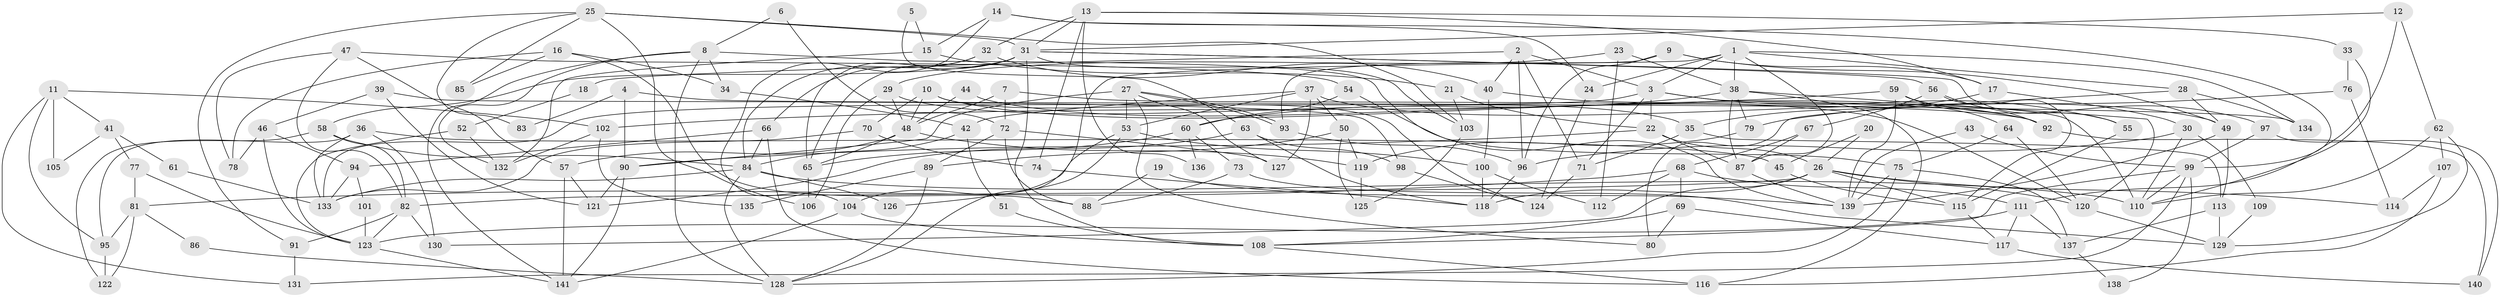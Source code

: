 // Generated by graph-tools (version 1.1) at 2025/02/03/09/25 03:02:11]
// undirected, 141 vertices, 282 edges
graph export_dot {
graph [start="1"]
  node [color=gray90,style=filled];
  1;
  2;
  3;
  4;
  5;
  6;
  7;
  8;
  9;
  10;
  11;
  12;
  13;
  14;
  15;
  16;
  17;
  18;
  19;
  20;
  21;
  22;
  23;
  24;
  25;
  26;
  27;
  28;
  29;
  30;
  31;
  32;
  33;
  34;
  35;
  36;
  37;
  38;
  39;
  40;
  41;
  42;
  43;
  44;
  45;
  46;
  47;
  48;
  49;
  50;
  51;
  52;
  53;
  54;
  55;
  56;
  57;
  58;
  59;
  60;
  61;
  62;
  63;
  64;
  65;
  66;
  67;
  68;
  69;
  70;
  71;
  72;
  73;
  74;
  75;
  76;
  77;
  78;
  79;
  80;
  81;
  82;
  83;
  84;
  85;
  86;
  87;
  88;
  89;
  90;
  91;
  92;
  93;
  94;
  95;
  96;
  97;
  98;
  99;
  100;
  101;
  102;
  103;
  104;
  105;
  106;
  107;
  108;
  109;
  110;
  111;
  112;
  113;
  114;
  115;
  116;
  117;
  118;
  119;
  120;
  121;
  122;
  123;
  124;
  125;
  126;
  127;
  128;
  129;
  130;
  131;
  132;
  133;
  134;
  135;
  136;
  137;
  138;
  139;
  140;
  141;
  1 -- 38;
  1 -- 3;
  1 -- 24;
  1 -- 28;
  1 -- 87;
  1 -- 128;
  1 -- 134;
  2 -- 3;
  2 -- 71;
  2 -- 18;
  2 -- 40;
  2 -- 96;
  3 -- 133;
  3 -- 110;
  3 -- 22;
  3 -- 55;
  3 -- 71;
  4 -- 90;
  4 -- 134;
  4 -- 83;
  5 -- 15;
  5 -- 63;
  6 -- 72;
  6 -- 8;
  7 -- 92;
  7 -- 48;
  7 -- 72;
  8 -- 128;
  8 -- 141;
  8 -- 34;
  8 -- 132;
  8 -- 139;
  9 -- 93;
  9 -- 49;
  9 -- 17;
  9 -- 96;
  10 -- 124;
  10 -- 48;
  10 -- 70;
  10 -- 92;
  11 -- 102;
  11 -- 131;
  11 -- 41;
  11 -- 95;
  11 -- 105;
  12 -- 31;
  12 -- 111;
  12 -- 62;
  13 -- 17;
  13 -- 31;
  13 -- 32;
  13 -- 33;
  13 -- 74;
  13 -- 136;
  14 -- 104;
  14 -- 24;
  14 -- 15;
  14 -- 99;
  15 -- 21;
  15 -- 132;
  16 -- 34;
  16 -- 88;
  16 -- 78;
  16 -- 85;
  17 -- 30;
  17 -- 35;
  18 -- 52;
  19 -- 139;
  19 -- 88;
  20 -- 45;
  20 -- 26;
  21 -- 22;
  21 -- 103;
  22 -- 87;
  22 -- 26;
  22 -- 90;
  23 -- 38;
  23 -- 29;
  23 -- 112;
  24 -- 124;
  25 -- 103;
  25 -- 31;
  25 -- 83;
  25 -- 85;
  25 -- 91;
  25 -- 106;
  26 -- 115;
  26 -- 82;
  26 -- 114;
  26 -- 118;
  26 -- 120;
  26 -- 130;
  27 -- 80;
  27 -- 93;
  27 -- 93;
  27 -- 53;
  27 -- 90;
  27 -- 127;
  28 -- 49;
  28 -- 80;
  28 -- 134;
  29 -- 35;
  29 -- 106;
  29 -- 48;
  30 -- 110;
  30 -- 96;
  30 -- 109;
  31 -- 65;
  31 -- 66;
  31 -- 55;
  31 -- 56;
  31 -- 58;
  31 -- 103;
  31 -- 108;
  32 -- 40;
  32 -- 65;
  32 -- 84;
  33 -- 110;
  33 -- 76;
  34 -- 42;
  35 -- 113;
  35 -- 71;
  36 -- 130;
  36 -- 133;
  36 -- 45;
  36 -- 95;
  37 -- 53;
  37 -- 127;
  37 -- 42;
  37 -- 49;
  37 -- 50;
  38 -- 87;
  38 -- 120;
  38 -- 60;
  38 -- 79;
  38 -- 116;
  39 -- 121;
  39 -- 46;
  39 -- 98;
  40 -- 92;
  40 -- 100;
  41 -- 77;
  41 -- 61;
  41 -- 105;
  42 -- 84;
  42 -- 51;
  43 -- 99;
  43 -- 139;
  44 -- 48;
  44 -- 120;
  45 -- 115;
  46 -- 94;
  46 -- 123;
  46 -- 78;
  47 -- 78;
  47 -- 54;
  47 -- 57;
  47 -- 82;
  48 -- 57;
  48 -- 65;
  48 -- 119;
  49 -- 139;
  49 -- 113;
  50 -- 119;
  50 -- 89;
  50 -- 125;
  51 -- 108;
  52 -- 132;
  52 -- 123;
  53 -- 100;
  53 -- 104;
  53 -- 126;
  54 -- 60;
  54 -- 75;
  55 -- 115;
  56 -- 67;
  56 -- 92;
  56 -- 115;
  57 -- 141;
  57 -- 121;
  58 -- 82;
  58 -- 84;
  58 -- 122;
  59 -- 97;
  59 -- 139;
  59 -- 64;
  59 -- 102;
  60 -- 65;
  60 -- 73;
  60 -- 136;
  61 -- 133;
  62 -- 110;
  62 -- 107;
  62 -- 129;
  63 -- 118;
  63 -- 121;
  63 -- 98;
  64 -- 120;
  64 -- 75;
  65 -- 106;
  66 -- 116;
  66 -- 84;
  66 -- 94;
  67 -- 68;
  67 -- 87;
  68 -- 112;
  68 -- 81;
  68 -- 69;
  68 -- 111;
  69 -- 117;
  69 -- 80;
  69 -- 108;
  70 -- 74;
  70 -- 133;
  71 -- 124;
  72 -- 89;
  72 -- 88;
  72 -- 127;
  73 -- 129;
  73 -- 88;
  74 -- 118;
  75 -- 128;
  75 -- 137;
  75 -- 139;
  76 -- 114;
  76 -- 79;
  77 -- 81;
  77 -- 123;
  79 -- 119;
  81 -- 122;
  81 -- 95;
  81 -- 86;
  82 -- 91;
  82 -- 123;
  82 -- 130;
  84 -- 110;
  84 -- 126;
  84 -- 128;
  84 -- 133;
  86 -- 128;
  87 -- 139;
  89 -- 128;
  89 -- 135;
  90 -- 121;
  90 -- 141;
  91 -- 131;
  92 -- 140;
  93 -- 96;
  94 -- 133;
  94 -- 101;
  95 -- 122;
  96 -- 118;
  97 -- 140;
  97 -- 99;
  98 -- 124;
  99 -- 108;
  99 -- 110;
  99 -- 131;
  99 -- 138;
  100 -- 118;
  100 -- 112;
  101 -- 123;
  102 -- 132;
  102 -- 135;
  103 -- 125;
  104 -- 108;
  104 -- 141;
  107 -- 116;
  107 -- 114;
  108 -- 116;
  109 -- 129;
  111 -- 123;
  111 -- 117;
  111 -- 137;
  113 -- 137;
  113 -- 129;
  115 -- 117;
  117 -- 140;
  119 -- 125;
  120 -- 129;
  123 -- 141;
  137 -- 138;
}
